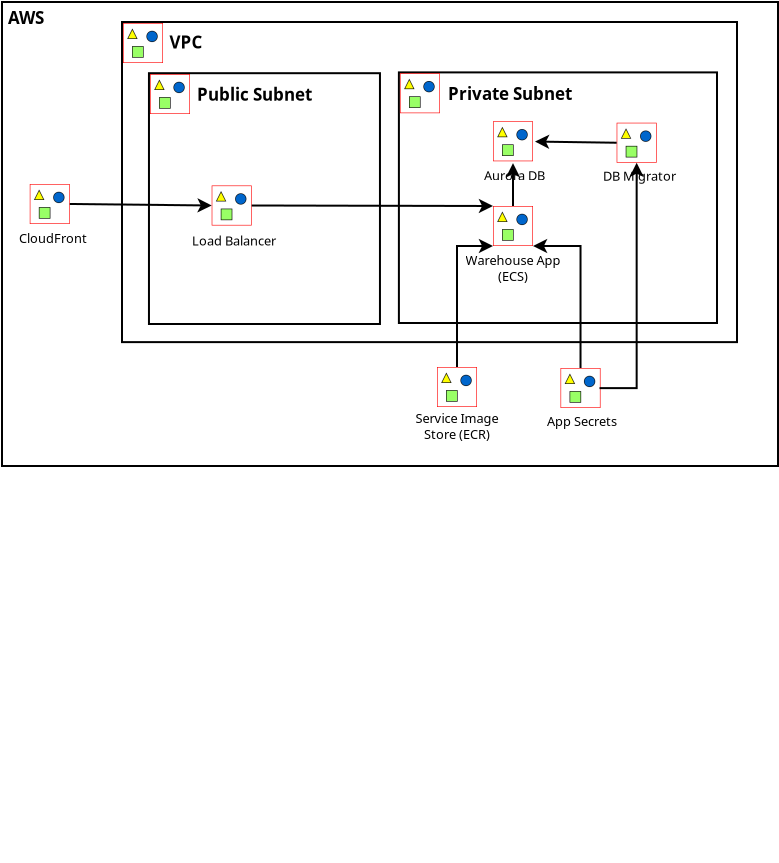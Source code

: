 <?xml version="1.0" encoding="UTF-8"?>
<dia:diagram xmlns:dia="http://www.lysator.liu.se/~alla/dia/">
  <dia:layer name="Background" visible="true" active="true">
    <dia:object type="Standard - Text" version="1" id="O0">
      <dia:attribute name="obj_pos">
        <dia:point val="2.6,-5.6"/>
      </dia:attribute>
      <dia:attribute name="obj_bb">
        <dia:rectangle val="2.6,-6.24;2.6,-5.468"/>
      </dia:attribute>
      <dia:attribute name="text">
        <dia:composite type="text">
          <dia:attribute name="string">
            <dia:string>##</dia:string>
          </dia:attribute>
          <dia:attribute name="font">
            <dia:font family="sans" style="0" name="Helvetica"/>
          </dia:attribute>
          <dia:attribute name="height">
            <dia:real val="0.8"/>
          </dia:attribute>
          <dia:attribute name="pos">
            <dia:point val="2.6,-5.6"/>
          </dia:attribute>
          <dia:attribute name="color">
            <dia:color val="#000000"/>
          </dia:attribute>
          <dia:attribute name="alignment">
            <dia:enum val="0"/>
          </dia:attribute>
        </dia:composite>
      </dia:attribute>
      <dia:attribute name="valign">
        <dia:enum val="3"/>
      </dia:attribute>
    </dia:object>
    <dia:object type="Standard - Line" version="0" id="O1">
      <dia:attribute name="obj_pos">
        <dia:point val="26.45,-38.25"/>
      </dia:attribute>
      <dia:attribute name="obj_bb">
        <dia:rectangle val="26.088,-40.505;26.812,-38.2"/>
      </dia:attribute>
      <dia:attribute name="conn_endpoints">
        <dia:point val="26.45,-38.25"/>
        <dia:point val="26.45,-40.394"/>
      </dia:attribute>
      <dia:attribute name="numcp">
        <dia:int val="1"/>
      </dia:attribute>
      <dia:attribute name="end_arrow">
        <dia:enum val="22"/>
      </dia:attribute>
      <dia:attribute name="end_arrow_length">
        <dia:real val="0.5"/>
      </dia:attribute>
      <dia:attribute name="end_arrow_width">
        <dia:real val="0.5"/>
      </dia:attribute>
      <dia:connections>
        <dia:connection handle="0" to="O17" connection="1"/>
        <dia:connection handle="1" to="O19" connection="8"/>
      </dia:connections>
    </dia:object>
    <dia:group>
      <dia:group>
        <dia:object type="Standard - Box" version="0" id="O2">
          <dia:attribute name="obj_pos">
            <dia:point val="0.9,-48.45"/>
          </dia:attribute>
          <dia:attribute name="obj_bb">
            <dia:rectangle val="0.85,-48.5;39.75,-25.2"/>
          </dia:attribute>
          <dia:attribute name="elem_corner">
            <dia:point val="0.9,-48.45"/>
          </dia:attribute>
          <dia:attribute name="elem_width">
            <dia:real val="38.8"/>
          </dia:attribute>
          <dia:attribute name="elem_height">
            <dia:real val="23.2"/>
          </dia:attribute>
          <dia:attribute name="show_background">
            <dia:boolean val="true"/>
          </dia:attribute>
        </dia:object>
        <dia:object type="Standard - Text" version="1" id="O3">
          <dia:attribute name="obj_pos">
            <dia:point val="1.2,-47.35"/>
          </dia:attribute>
          <dia:attribute name="obj_bb">
            <dia:rectangle val="1.2,-48.197;3.188,-47.175"/>
          </dia:attribute>
          <dia:attribute name="text">
            <dia:composite type="text">
              <dia:attribute name="string">
                <dia:string>#AWS#</dia:string>
              </dia:attribute>
              <dia:attribute name="font">
                <dia:font family="sans" style="80" name="Helvetica-Bold"/>
              </dia:attribute>
              <dia:attribute name="height">
                <dia:real val="1.058"/>
              </dia:attribute>
              <dia:attribute name="pos">
                <dia:point val="1.2,-47.35"/>
              </dia:attribute>
              <dia:attribute name="color">
                <dia:color val="#000000"/>
              </dia:attribute>
              <dia:attribute name="alignment">
                <dia:enum val="0"/>
              </dia:attribute>
            </dia:composite>
          </dia:attribute>
          <dia:attribute name="valign">
            <dia:enum val="3"/>
          </dia:attribute>
        </dia:object>
      </dia:group>
      <dia:group>
        <dia:group>
          <dia:object type="Standard - Box" version="0" id="O4">
            <dia:attribute name="obj_pos">
              <dia:point val="6.9,-47.45"/>
            </dia:attribute>
            <dia:attribute name="obj_bb">
              <dia:rectangle val="6.85,-47.5;37.7,-31.394"/>
            </dia:attribute>
            <dia:attribute name="elem_corner">
              <dia:point val="6.9,-47.45"/>
            </dia:attribute>
            <dia:attribute name="elem_width">
              <dia:real val="30.75"/>
            </dia:attribute>
            <dia:attribute name="elem_height">
              <dia:real val="16.006"/>
            </dia:attribute>
            <dia:attribute name="show_background">
              <dia:boolean val="true"/>
            </dia:attribute>
          </dia:object>
          <dia:group>
            <dia:object type="Standard - Image" version="0" id="O5">
              <dia:attribute name="obj_pos">
                <dia:point val="6.95,-47.4"/>
              </dia:attribute>
              <dia:attribute name="obj_bb">
                <dia:rectangle val="6.9,-47.45;9,-45.35"/>
              </dia:attribute>
              <dia:attribute name="elem_corner">
                <dia:point val="6.95,-47.4"/>
              </dia:attribute>
              <dia:attribute name="elem_width">
                <dia:real val="2"/>
              </dia:attribute>
              <dia:attribute name="elem_height">
                <dia:real val="2"/>
              </dia:attribute>
              <dia:attribute name="draw_border">
                <dia:boolean val="false"/>
              </dia:attribute>
              <dia:attribute name="keep_aspect">
                <dia:boolean val="true"/>
              </dia:attribute>
              <dia:attribute name="file">
                <dia:string>#Virtual-private-cloud-VPC_32.png#</dia:string>
              </dia:attribute>
            </dia:object>
            <dia:object type="Standard - Text" version="1" id="O6">
              <dia:attribute name="obj_pos">
                <dia:point val="9.275,-46.125"/>
              </dia:attribute>
              <dia:attribute name="obj_bb">
                <dia:rectangle val="9.275,-46.972;10.97,-45.95"/>
              </dia:attribute>
              <dia:attribute name="text">
                <dia:composite type="text">
                  <dia:attribute name="string">
                    <dia:string>#VPC#</dia:string>
                  </dia:attribute>
                  <dia:attribute name="font">
                    <dia:font family="sans" style="80" name="Helvetica-Bold"/>
                  </dia:attribute>
                  <dia:attribute name="height">
                    <dia:real val="1.058"/>
                  </dia:attribute>
                  <dia:attribute name="pos">
                    <dia:point val="9.275,-46.125"/>
                  </dia:attribute>
                  <dia:attribute name="color">
                    <dia:color val="#000000"/>
                  </dia:attribute>
                  <dia:attribute name="alignment">
                    <dia:enum val="0"/>
                  </dia:attribute>
                </dia:composite>
              </dia:attribute>
              <dia:attribute name="valign">
                <dia:enum val="3"/>
              </dia:attribute>
            </dia:object>
          </dia:group>
        </dia:group>
        <dia:group>
          <dia:group>
            <dia:object type="Flowchart - Box" version="0" id="O7">
              <dia:attribute name="obj_pos">
                <dia:point val="8.248,-44.89"/>
              </dia:attribute>
              <dia:attribute name="obj_bb">
                <dia:rectangle val="8.197,-44.94;19.848,-32.3"/>
              </dia:attribute>
              <dia:attribute name="elem_corner">
                <dia:point val="8.248,-44.89"/>
              </dia:attribute>
              <dia:attribute name="elem_width">
                <dia:real val="11.55"/>
              </dia:attribute>
              <dia:attribute name="elem_height">
                <dia:real val="12.54"/>
              </dia:attribute>
              <dia:attribute name="show_background">
                <dia:boolean val="true"/>
              </dia:attribute>
              <dia:attribute name="padding">
                <dia:real val="0.5"/>
              </dia:attribute>
              <dia:attribute name="text">
                <dia:composite type="text">
                  <dia:attribute name="string">
                    <dia:string>##</dia:string>
                  </dia:attribute>
                  <dia:attribute name="font">
                    <dia:font family="sans" style="0" name="Helvetica"/>
                  </dia:attribute>
                  <dia:attribute name="height">
                    <dia:real val="0.8"/>
                  </dia:attribute>
                  <dia:attribute name="pos">
                    <dia:point val="14.023,-38.38"/>
                  </dia:attribute>
                  <dia:attribute name="color">
                    <dia:color val="#000000"/>
                  </dia:attribute>
                  <dia:attribute name="alignment">
                    <dia:enum val="1"/>
                  </dia:attribute>
                </dia:composite>
              </dia:attribute>
            </dia:object>
            <dia:group>
              <dia:object type="Standard - Image" version="0" id="O8">
                <dia:attribute name="obj_pos">
                  <dia:point val="8.3,-44.85"/>
                </dia:attribute>
                <dia:attribute name="obj_bb">
                  <dia:rectangle val="8.25,-44.9;10.35,-42.8"/>
                </dia:attribute>
                <dia:attribute name="elem_corner">
                  <dia:point val="8.3,-44.85"/>
                </dia:attribute>
                <dia:attribute name="elem_width">
                  <dia:real val="2"/>
                </dia:attribute>
                <dia:attribute name="elem_height">
                  <dia:real val="2"/>
                </dia:attribute>
                <dia:attribute name="draw_border">
                  <dia:boolean val="false"/>
                </dia:attribute>
                <dia:attribute name="keep_aspect">
                  <dia:boolean val="true"/>
                </dia:attribute>
                <dia:attribute name="file">
                  <dia:string>#Public-subnet_32.png#</dia:string>
                </dia:attribute>
              </dia:object>
              <dia:object type="Standard - Text" version="1" id="O9">
                <dia:attribute name="obj_pos">
                  <dia:point val="10.65,-43.514"/>
                </dia:attribute>
                <dia:attribute name="obj_bb">
                  <dia:rectangle val="10.65,-44.361;16.503,-43.339"/>
                </dia:attribute>
                <dia:attribute name="text">
                  <dia:composite type="text">
                    <dia:attribute name="string">
                      <dia:string>#Public Subnet#</dia:string>
                    </dia:attribute>
                    <dia:attribute name="font">
                      <dia:font family="sans" style="80" name="Helvetica-Bold"/>
                    </dia:attribute>
                    <dia:attribute name="height">
                      <dia:real val="1.058"/>
                    </dia:attribute>
                    <dia:attribute name="pos">
                      <dia:point val="10.65,-43.514"/>
                    </dia:attribute>
                    <dia:attribute name="color">
                      <dia:color val="#000000"/>
                    </dia:attribute>
                    <dia:attribute name="alignment">
                      <dia:enum val="0"/>
                    </dia:attribute>
                  </dia:composite>
                </dia:attribute>
                <dia:attribute name="valign">
                  <dia:enum val="3"/>
                </dia:attribute>
              </dia:object>
            </dia:group>
          </dia:group>
          <dia:group>
            <dia:object type="Flowchart - Box" version="0" id="O10">
              <dia:attribute name="obj_pos">
                <dia:point val="20.745,-44.93"/>
              </dia:attribute>
              <dia:attribute name="obj_bb">
                <dia:rectangle val="20.695,-44.98;36.7,-32.35"/>
              </dia:attribute>
              <dia:attribute name="elem_corner">
                <dia:point val="20.745,-44.93"/>
              </dia:attribute>
              <dia:attribute name="elem_width">
                <dia:real val="15.905"/>
              </dia:attribute>
              <dia:attribute name="elem_height">
                <dia:real val="12.53"/>
              </dia:attribute>
              <dia:attribute name="show_background">
                <dia:boolean val="true"/>
              </dia:attribute>
              <dia:attribute name="padding">
                <dia:real val="0.5"/>
              </dia:attribute>
              <dia:attribute name="text">
                <dia:composite type="text">
                  <dia:attribute name="string">
                    <dia:string>##</dia:string>
                  </dia:attribute>
                  <dia:attribute name="font">
                    <dia:font family="sans" style="0" name="Helvetica"/>
                  </dia:attribute>
                  <dia:attribute name="height">
                    <dia:real val="0.8"/>
                  </dia:attribute>
                  <dia:attribute name="pos">
                    <dia:point val="28.698,-38.425"/>
                  </dia:attribute>
                  <dia:attribute name="color">
                    <dia:color val="#000000"/>
                  </dia:attribute>
                  <dia:attribute name="alignment">
                    <dia:enum val="1"/>
                  </dia:attribute>
                </dia:composite>
              </dia:attribute>
            </dia:object>
            <dia:group>
              <dia:object type="Standard - Image" version="0" id="O11">
                <dia:attribute name="obj_pos">
                  <dia:point val="20.797,-44.89"/>
                </dia:attribute>
                <dia:attribute name="obj_bb">
                  <dia:rectangle val="20.747,-44.94;22.848,-42.84"/>
                </dia:attribute>
                <dia:attribute name="elem_corner">
                  <dia:point val="20.797,-44.89"/>
                </dia:attribute>
                <dia:attribute name="elem_width">
                  <dia:real val="2"/>
                </dia:attribute>
                <dia:attribute name="elem_height">
                  <dia:real val="2"/>
                </dia:attribute>
                <dia:attribute name="draw_border">
                  <dia:boolean val="false"/>
                </dia:attribute>
                <dia:attribute name="keep_aspect">
                  <dia:boolean val="true"/>
                </dia:attribute>
                <dia:attribute name="file">
                  <dia:string>#Private-subnet_32.png#</dia:string>
                </dia:attribute>
              </dia:object>
              <dia:object type="Standard - Text" version="1" id="O12">
                <dia:attribute name="obj_pos">
                  <dia:point val="23.2,-43.554"/>
                </dia:attribute>
                <dia:attribute name="obj_bb">
                  <dia:rectangle val="23.2,-44.401;29.492,-43.379"/>
                </dia:attribute>
                <dia:attribute name="text">
                  <dia:composite type="text">
                    <dia:attribute name="string">
                      <dia:string>#Private Subnet#</dia:string>
                    </dia:attribute>
                    <dia:attribute name="font">
                      <dia:font family="sans" style="80" name="Helvetica-Bold"/>
                    </dia:attribute>
                    <dia:attribute name="height">
                      <dia:real val="1.058"/>
                    </dia:attribute>
                    <dia:attribute name="pos">
                      <dia:point val="23.2,-43.554"/>
                    </dia:attribute>
                    <dia:attribute name="color">
                      <dia:color val="#000000"/>
                    </dia:attribute>
                    <dia:attribute name="alignment">
                      <dia:enum val="0"/>
                    </dia:attribute>
                  </dia:composite>
                </dia:attribute>
                <dia:attribute name="valign">
                  <dia:enum val="3"/>
                </dia:attribute>
              </dia:object>
            </dia:group>
          </dia:group>
          <dia:group>
            <dia:group>
              <dia:object type="Standard - Image" version="0" id="O13">
                <dia:attribute name="obj_pos">
                  <dia:point val="22.65,-30.2"/>
                </dia:attribute>
                <dia:attribute name="obj_bb">
                  <dia:rectangle val="22.6,-30.25;24.7,-28.15"/>
                </dia:attribute>
                <dia:attribute name="elem_corner">
                  <dia:point val="22.65,-30.2"/>
                </dia:attribute>
                <dia:attribute name="elem_width">
                  <dia:real val="2"/>
                </dia:attribute>
                <dia:attribute name="elem_height">
                  <dia:real val="2"/>
                </dia:attribute>
                <dia:attribute name="draw_border">
                  <dia:boolean val="false"/>
                </dia:attribute>
                <dia:attribute name="keep_aspect">
                  <dia:boolean val="true"/>
                </dia:attribute>
                <dia:attribute name="file">
                  <dia:string>#Arch_Amazon-Elastic-Container-Registry_48.png#</dia:string>
                </dia:attribute>
              </dia:object>
              <dia:object type="Standard - Text" version="1" id="O14">
                <dia:attribute name="obj_pos">
                  <dia:point val="23.65,-27.4"/>
                </dia:attribute>
                <dia:attribute name="obj_bb">
                  <dia:rectangle val="21.635,-28.04;25.665,-26.468"/>
                </dia:attribute>
                <dia:attribute name="text">
                  <dia:composite type="text">
                    <dia:attribute name="string">
                      <dia:string>#Service Image
Store (ECR)#</dia:string>
                    </dia:attribute>
                    <dia:attribute name="font">
                      <dia:font family="sans" style="0" name="Helvetica"/>
                    </dia:attribute>
                    <dia:attribute name="height">
                      <dia:real val="0.8"/>
                    </dia:attribute>
                    <dia:attribute name="pos">
                      <dia:point val="23.65,-27.4"/>
                    </dia:attribute>
                    <dia:attribute name="color">
                      <dia:color val="#000000"/>
                    </dia:attribute>
                    <dia:attribute name="alignment">
                      <dia:enum val="1"/>
                    </dia:attribute>
                  </dia:composite>
                </dia:attribute>
                <dia:attribute name="valign">
                  <dia:enum val="3"/>
                </dia:attribute>
              </dia:object>
            </dia:group>
            <dia:group>
              <dia:object type="Standard - Image" version="0" id="O15">
                <dia:attribute name="obj_pos">
                  <dia:point val="11.385,-39.275"/>
                </dia:attribute>
                <dia:attribute name="obj_bb">
                  <dia:rectangle val="11.335,-39.325;13.435,-37.225"/>
                </dia:attribute>
                <dia:attribute name="elem_corner">
                  <dia:point val="11.385,-39.275"/>
                </dia:attribute>
                <dia:attribute name="elem_width">
                  <dia:real val="2"/>
                </dia:attribute>
                <dia:attribute name="elem_height">
                  <dia:real val="2"/>
                </dia:attribute>
                <dia:attribute name="draw_border">
                  <dia:boolean val="false"/>
                </dia:attribute>
                <dia:attribute name="keep_aspect">
                  <dia:boolean val="true"/>
                </dia:attribute>
                <dia:attribute name="file">
                  <dia:string>#Res_Elastic-Load-Balancing_Network-Load-Balancer_48.png#</dia:string>
                </dia:attribute>
              </dia:object>
              <dia:object type="Standard - Text" version="1" id="O16">
                <dia:attribute name="obj_pos">
                  <dia:point val="10.4,-36.275"/>
                </dia:attribute>
                <dia:attribute name="obj_bb">
                  <dia:rectangle val="10.4,-36.915;14.37,-36.142"/>
                </dia:attribute>
                <dia:attribute name="text">
                  <dia:composite type="text">
                    <dia:attribute name="string">
                      <dia:string>#Load Balancer#</dia:string>
                    </dia:attribute>
                    <dia:attribute name="font">
                      <dia:font family="sans" style="0" name="Helvetica"/>
                    </dia:attribute>
                    <dia:attribute name="height">
                      <dia:real val="0.8"/>
                    </dia:attribute>
                    <dia:attribute name="pos">
                      <dia:point val="10.4,-36.275"/>
                    </dia:attribute>
                    <dia:attribute name="color">
                      <dia:color val="#000000"/>
                    </dia:attribute>
                    <dia:attribute name="alignment">
                      <dia:enum val="0"/>
                    </dia:attribute>
                  </dia:composite>
                </dia:attribute>
                <dia:attribute name="valign">
                  <dia:enum val="3"/>
                </dia:attribute>
              </dia:object>
            </dia:group>
            <dia:group>
              <dia:object type="Standard - Image" version="0" id="O17">
                <dia:attribute name="obj_pos">
                  <dia:point val="25.45,-38.25"/>
                </dia:attribute>
                <dia:attribute name="obj_bb">
                  <dia:rectangle val="25.4,-38.3;27.5,-36.2"/>
                </dia:attribute>
                <dia:attribute name="elem_corner">
                  <dia:point val="25.45,-38.25"/>
                </dia:attribute>
                <dia:attribute name="elem_width">
                  <dia:real val="2"/>
                </dia:attribute>
                <dia:attribute name="elem_height">
                  <dia:real val="2"/>
                </dia:attribute>
                <dia:attribute name="draw_border">
                  <dia:boolean val="false"/>
                </dia:attribute>
                <dia:attribute name="keep_aspect">
                  <dia:boolean val="true"/>
                </dia:attribute>
                <dia:attribute name="file">
                  <dia:string>#Arch_Amazon-Elastic-Container-Service_48.png#</dia:string>
                </dia:attribute>
              </dia:object>
              <dia:object type="Standard - Text" version="1" id="O18">
                <dia:attribute name="obj_pos">
                  <dia:point val="26.45,-35.3"/>
                </dia:attribute>
                <dia:attribute name="obj_bb">
                  <dia:rectangle val="24.22,-35.94;28.68,-34.367"/>
                </dia:attribute>
                <dia:attribute name="text">
                  <dia:composite type="text">
                    <dia:attribute name="string">
                      <dia:string>#Warehouse App
(ECS)#</dia:string>
                    </dia:attribute>
                    <dia:attribute name="font">
                      <dia:font family="sans" style="0" name="Helvetica"/>
                    </dia:attribute>
                    <dia:attribute name="height">
                      <dia:real val="0.8"/>
                    </dia:attribute>
                    <dia:attribute name="pos">
                      <dia:point val="26.45,-35.3"/>
                    </dia:attribute>
                    <dia:attribute name="color">
                      <dia:color val="#000000"/>
                    </dia:attribute>
                    <dia:attribute name="alignment">
                      <dia:enum val="1"/>
                    </dia:attribute>
                  </dia:composite>
                </dia:attribute>
                <dia:attribute name="valign">
                  <dia:enum val="3"/>
                </dia:attribute>
              </dia:object>
            </dia:group>
            <dia:group>
              <dia:object type="Standard - Image" version="0" id="O19">
                <dia:attribute name="obj_pos">
                  <dia:point val="25.45,-42.487"/>
                </dia:attribute>
                <dia:attribute name="obj_bb">
                  <dia:rectangle val="25.4,-42.538;27.5,-40.438"/>
                </dia:attribute>
                <dia:attribute name="elem_corner">
                  <dia:point val="25.45,-42.487"/>
                </dia:attribute>
                <dia:attribute name="elem_width">
                  <dia:real val="2"/>
                </dia:attribute>
                <dia:attribute name="elem_height">
                  <dia:real val="2"/>
                </dia:attribute>
                <dia:attribute name="draw_border">
                  <dia:boolean val="false"/>
                </dia:attribute>
                <dia:attribute name="keep_aspect">
                  <dia:boolean val="true"/>
                </dia:attribute>
                <dia:attribute name="file">
                  <dia:string>#Arch_Amazon-Aurora_48.png#</dia:string>
                </dia:attribute>
              </dia:object>
              <dia:object type="Standard - Text" version="1" id="O20">
                <dia:attribute name="obj_pos">
                  <dia:point val="25.001,-39.538"/>
                </dia:attribute>
                <dia:attribute name="obj_bb">
                  <dia:rectangle val="25.001,-40.178;27.899,-39.405"/>
                </dia:attribute>
                <dia:attribute name="text">
                  <dia:composite type="text">
                    <dia:attribute name="string">
                      <dia:string>#Aurora DB#</dia:string>
                    </dia:attribute>
                    <dia:attribute name="font">
                      <dia:font family="sans" style="0" name="Helvetica"/>
                    </dia:attribute>
                    <dia:attribute name="height">
                      <dia:real val="0.8"/>
                    </dia:attribute>
                    <dia:attribute name="pos">
                      <dia:point val="25.001,-39.538"/>
                    </dia:attribute>
                    <dia:attribute name="color">
                      <dia:color val="#000000"/>
                    </dia:attribute>
                    <dia:attribute name="alignment">
                      <dia:enum val="0"/>
                    </dia:attribute>
                  </dia:composite>
                </dia:attribute>
                <dia:attribute name="valign">
                  <dia:enum val="3"/>
                </dia:attribute>
              </dia:object>
            </dia:group>
            <dia:group>
              <dia:object type="Standard - Image" version="0" id="O21">
                <dia:attribute name="obj_pos">
                  <dia:point val="28.826,-30.15"/>
                </dia:attribute>
                <dia:attribute name="obj_bb">
                  <dia:rectangle val="28.776,-30.2;30.876,-28.1"/>
                </dia:attribute>
                <dia:attribute name="elem_corner">
                  <dia:point val="28.826,-30.15"/>
                </dia:attribute>
                <dia:attribute name="elem_width">
                  <dia:real val="2"/>
                </dia:attribute>
                <dia:attribute name="elem_height">
                  <dia:real val="2"/>
                </dia:attribute>
                <dia:attribute name="draw_border">
                  <dia:boolean val="false"/>
                </dia:attribute>
                <dia:attribute name="keep_aspect">
                  <dia:boolean val="true"/>
                </dia:attribute>
                <dia:attribute name="file">
                  <dia:string>#Arch_AWS-Secrets-Manager_32.png#</dia:string>
                </dia:attribute>
              </dia:object>
              <dia:object type="Standard - Text" version="1" id="O22">
                <dia:attribute name="obj_pos">
                  <dia:point val="28.15,-27.25"/>
                </dia:attribute>
                <dia:attribute name="obj_bb">
                  <dia:rectangle val="28.15,-27.89;31.503,-27.117"/>
                </dia:attribute>
                <dia:attribute name="text">
                  <dia:composite type="text">
                    <dia:attribute name="string">
                      <dia:string>#App Secrets#</dia:string>
                    </dia:attribute>
                    <dia:attribute name="font">
                      <dia:font family="sans" style="0" name="Helvetica"/>
                    </dia:attribute>
                    <dia:attribute name="height">
                      <dia:real val="0.8"/>
                    </dia:attribute>
                    <dia:attribute name="pos">
                      <dia:point val="28.15,-27.25"/>
                    </dia:attribute>
                    <dia:attribute name="color">
                      <dia:color val="#000000"/>
                    </dia:attribute>
                    <dia:attribute name="alignment">
                      <dia:enum val="0"/>
                    </dia:attribute>
                  </dia:composite>
                </dia:attribute>
                <dia:attribute name="valign">
                  <dia:enum val="3"/>
                </dia:attribute>
              </dia:object>
            </dia:group>
            <dia:group>
              <dia:object type="Standard - Image" version="0" id="O23">
                <dia:attribute name="obj_pos">
                  <dia:point val="31.633,-42.413"/>
                </dia:attribute>
                <dia:attribute name="obj_bb">
                  <dia:rectangle val="31.582,-42.462;33.682,-40.362"/>
                </dia:attribute>
                <dia:attribute name="elem_corner">
                  <dia:point val="31.633,-42.413"/>
                </dia:attribute>
                <dia:attribute name="elem_width">
                  <dia:real val="2"/>
                </dia:attribute>
                <dia:attribute name="elem_height">
                  <dia:real val="2"/>
                </dia:attribute>
                <dia:attribute name="draw_border">
                  <dia:boolean val="false"/>
                </dia:attribute>
                <dia:attribute name="keep_aspect">
                  <dia:boolean val="true"/>
                </dia:attribute>
                <dia:attribute name="file">
                  <dia:string>#Arch_AWS-Lambda_32.png#</dia:string>
                </dia:attribute>
              </dia:object>
              <dia:object type="Standard - Text" version="1" id="O24">
                <dia:attribute name="obj_pos">
                  <dia:point val="30.95,-39.513"/>
                </dia:attribute>
                <dia:attribute name="obj_bb">
                  <dia:rectangle val="30.95,-40.153;34.315,-39.38"/>
                </dia:attribute>
                <dia:attribute name="text">
                  <dia:composite type="text">
                    <dia:attribute name="string">
                      <dia:string>#DB Migrator#</dia:string>
                    </dia:attribute>
                    <dia:attribute name="font">
                      <dia:font family="sans" style="0" name="Helvetica"/>
                    </dia:attribute>
                    <dia:attribute name="height">
                      <dia:real val="0.8"/>
                    </dia:attribute>
                    <dia:attribute name="pos">
                      <dia:point val="30.95,-39.513"/>
                    </dia:attribute>
                    <dia:attribute name="color">
                      <dia:color val="#000000"/>
                    </dia:attribute>
                    <dia:attribute name="alignment">
                      <dia:enum val="0"/>
                    </dia:attribute>
                  </dia:composite>
                </dia:attribute>
                <dia:attribute name="valign">
                  <dia:enum val="3"/>
                </dia:attribute>
              </dia:object>
            </dia:group>
            <dia:object type="Standard - ZigZagLine" version="1" id="O25">
              <dia:attribute name="obj_pos">
                <dia:point val="23.65,-30.2"/>
              </dia:attribute>
              <dia:attribute name="obj_bb">
                <dia:rectangle val="23.6,-36.612;25.562,-30.15"/>
              </dia:attribute>
              <dia:attribute name="orth_points">
                <dia:point val="23.65,-30.2"/>
                <dia:point val="23.65,-36.25"/>
                <dia:point val="25.45,-36.25"/>
                <dia:point val="25.45,-36.25"/>
              </dia:attribute>
              <dia:attribute name="orth_orient">
                <dia:enum val="1"/>
                <dia:enum val="0"/>
                <dia:enum val="1"/>
              </dia:attribute>
              <dia:attribute name="autorouting">
                <dia:boolean val="false"/>
              </dia:attribute>
              <dia:attribute name="end_arrow">
                <dia:enum val="22"/>
              </dia:attribute>
              <dia:attribute name="end_arrow_length">
                <dia:real val="0.5"/>
              </dia:attribute>
              <dia:attribute name="end_arrow_width">
                <dia:real val="0.5"/>
              </dia:attribute>
            </dia:object>
            <dia:object type="Standard - ZigZagLine" version="1" id="O26">
              <dia:attribute name="obj_pos">
                <dia:point val="29.826,-30.15"/>
              </dia:attribute>
              <dia:attribute name="obj_bb">
                <dia:rectangle val="26.838,-36.612;29.876,-30.1"/>
              </dia:attribute>
              <dia:attribute name="orth_points">
                <dia:point val="29.826,-30.15"/>
                <dia:point val="29.826,-36.25"/>
                <dia:point val="27.45,-36.25"/>
                <dia:point val="27.45,-36.25"/>
              </dia:attribute>
              <dia:attribute name="orth_orient">
                <dia:enum val="1"/>
                <dia:enum val="0"/>
                <dia:enum val="1"/>
              </dia:attribute>
              <dia:attribute name="autorouting">
                <dia:boolean val="false"/>
              </dia:attribute>
              <dia:attribute name="end_arrow">
                <dia:enum val="22"/>
              </dia:attribute>
              <dia:attribute name="end_arrow_length">
                <dia:real val="0.5"/>
              </dia:attribute>
              <dia:attribute name="end_arrow_width">
                <dia:real val="0.5"/>
              </dia:attribute>
            </dia:object>
            <dia:object type="Standard - Line" version="0" id="O27">
              <dia:attribute name="obj_pos">
                <dia:point val="13.385,-38.275"/>
              </dia:attribute>
              <dia:attribute name="obj_bb">
                <dia:rectangle val="13.335,-38.613;25.562,-37.889"/>
              </dia:attribute>
              <dia:attribute name="conn_endpoints">
                <dia:point val="13.385,-38.275"/>
                <dia:point val="25.45,-38.25"/>
              </dia:attribute>
              <dia:attribute name="numcp">
                <dia:int val="1"/>
              </dia:attribute>
              <dia:attribute name="end_arrow">
                <dia:enum val="22"/>
              </dia:attribute>
              <dia:attribute name="end_arrow_length">
                <dia:real val="0.5"/>
              </dia:attribute>
              <dia:attribute name="end_arrow_width">
                <dia:real val="0.5"/>
              </dia:attribute>
            </dia:object>
            <dia:group>
              <dia:object type="Standard - Image" version="0" id="O28">
                <dia:attribute name="obj_pos">
                  <dia:point val="2.289,-39.35"/>
                </dia:attribute>
                <dia:attribute name="obj_bb">
                  <dia:rectangle val="2.239,-39.4;4.339,-37.3"/>
                </dia:attribute>
                <dia:attribute name="elem_corner">
                  <dia:point val="2.289,-39.35"/>
                </dia:attribute>
                <dia:attribute name="elem_width">
                  <dia:real val="2"/>
                </dia:attribute>
                <dia:attribute name="elem_height">
                  <dia:real val="2"/>
                </dia:attribute>
                <dia:attribute name="draw_border">
                  <dia:boolean val="false"/>
                </dia:attribute>
                <dia:attribute name="keep_aspect">
                  <dia:boolean val="true"/>
                </dia:attribute>
                <dia:attribute name="file">
                  <dia:string>#Arch_Amazon-CloudFront_32.png#</dia:string>
                </dia:attribute>
              </dia:object>
              <dia:object type="Standard - Text" version="1" id="O29">
                <dia:attribute name="obj_pos">
                  <dia:point val="1.75,-36.4"/>
                </dia:attribute>
                <dia:attribute name="obj_bb">
                  <dia:rectangle val="1.75,-37.04;4.827,-36.267"/>
                </dia:attribute>
                <dia:attribute name="text">
                  <dia:composite type="text">
                    <dia:attribute name="string">
                      <dia:string>#CloudFront#</dia:string>
                    </dia:attribute>
                    <dia:attribute name="font">
                      <dia:font family="sans" style="0" name="Helvetica"/>
                    </dia:attribute>
                    <dia:attribute name="height">
                      <dia:real val="0.8"/>
                    </dia:attribute>
                    <dia:attribute name="pos">
                      <dia:point val="1.75,-36.4"/>
                    </dia:attribute>
                    <dia:attribute name="color">
                      <dia:color val="#000000"/>
                    </dia:attribute>
                    <dia:attribute name="alignment">
                      <dia:enum val="0"/>
                    </dia:attribute>
                  </dia:composite>
                </dia:attribute>
                <dia:attribute name="valign">
                  <dia:enum val="3"/>
                </dia:attribute>
              </dia:object>
            </dia:group>
            <dia:object type="Standard - Line" version="0" id="O30">
              <dia:attribute name="obj_pos">
                <dia:point val="4.289,-38.35"/>
              </dia:attribute>
              <dia:attribute name="obj_bb">
                <dia:rectangle val="4.238,-38.643;11.497,-37.92"/>
              </dia:attribute>
              <dia:attribute name="conn_endpoints">
                <dia:point val="4.289,-38.35"/>
                <dia:point val="11.385,-38.275"/>
              </dia:attribute>
              <dia:attribute name="numcp">
                <dia:int val="1"/>
              </dia:attribute>
              <dia:attribute name="end_arrow">
                <dia:enum val="22"/>
              </dia:attribute>
              <dia:attribute name="end_arrow_length">
                <dia:real val="0.5"/>
              </dia:attribute>
              <dia:attribute name="end_arrow_width">
                <dia:real val="0.5"/>
              </dia:attribute>
            </dia:object>
            <dia:object type="Standard - Line" version="0" id="O31">
              <dia:attribute name="obj_pos">
                <dia:point val="31.633,-41.413"/>
              </dia:attribute>
              <dia:attribute name="obj_bb">
                <dia:rectangle val="27.438,-41.825;31.683,-41.101"/>
              </dia:attribute>
              <dia:attribute name="conn_endpoints">
                <dia:point val="31.633,-41.413"/>
                <dia:point val="27.549,-41.472"/>
              </dia:attribute>
              <dia:attribute name="numcp">
                <dia:int val="1"/>
              </dia:attribute>
              <dia:attribute name="end_arrow">
                <dia:enum val="22"/>
              </dia:attribute>
              <dia:attribute name="end_arrow_length">
                <dia:real val="0.5"/>
              </dia:attribute>
              <dia:attribute name="end_arrow_width">
                <dia:real val="0.5"/>
              </dia:attribute>
            </dia:object>
            <dia:object type="Standard - ZigZagLine" version="1" id="O32">
              <dia:attribute name="obj_pos">
                <dia:point val="30.826,-29.15"/>
              </dia:attribute>
              <dia:attribute name="obj_bb">
                <dia:rectangle val="30.776,-40.524;32.994,-29.094"/>
              </dia:attribute>
              <dia:attribute name="orth_points">
                <dia:point val="30.826,-29.15"/>
                <dia:point val="30.826,-29.144"/>
                <dia:point val="32.633,-29.144"/>
                <dia:point val="32.633,-40.413"/>
              </dia:attribute>
              <dia:attribute name="orth_orient">
                <dia:enum val="1"/>
                <dia:enum val="0"/>
                <dia:enum val="1"/>
              </dia:attribute>
              <dia:attribute name="autorouting">
                <dia:boolean val="false"/>
              </dia:attribute>
              <dia:attribute name="end_arrow">
                <dia:enum val="22"/>
              </dia:attribute>
              <dia:attribute name="end_arrow_length">
                <dia:real val="0.5"/>
              </dia:attribute>
              <dia:attribute name="end_arrow_width">
                <dia:real val="0.5"/>
              </dia:attribute>
            </dia:object>
            <dia:object type="Standard - Line" version="0" id="O33">
              <dia:attribute name="obj_pos">
                <dia:point val="26.45,-38.25"/>
              </dia:attribute>
              <dia:attribute name="obj_bb">
                <dia:rectangle val="26.088,-40.505;26.812,-38.2"/>
              </dia:attribute>
              <dia:attribute name="conn_endpoints">
                <dia:point val="26.45,-38.25"/>
                <dia:point val="26.45,-40.394"/>
              </dia:attribute>
              <dia:attribute name="numcp">
                <dia:int val="1"/>
              </dia:attribute>
              <dia:attribute name="end_arrow">
                <dia:enum val="22"/>
              </dia:attribute>
              <dia:attribute name="end_arrow_length">
                <dia:real val="0.5"/>
              </dia:attribute>
              <dia:attribute name="end_arrow_width">
                <dia:real val="0.5"/>
              </dia:attribute>
            </dia:object>
          </dia:group>
        </dia:group>
      </dia:group>
    </dia:group>
  </dia:layer>
</dia:diagram>
